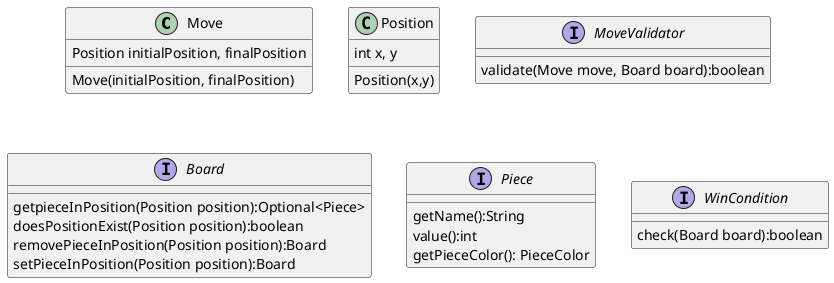 @startuml Chess
class Move
Move : Position initialPosition, finalPosition
Move : Move(initialPosition, finalPosition)

class Position
Position : int x, y
Position : Position(x,y)

interface MoveValidator
MoveValidator : validate(Move move, Board board):boolean

' Piece Handler
interface Board
Board : getpieceInPosition(Position position):Optional<Piece>
Board : doesPositionExist(Position position):boolean
Board : removePieceInPosition(Position position):Board
Board : setPieceInPosition(Position position):Board

interface Piece
Piece : getName():String
Piece : value():int
Piece : getPieceColor(): PieceColor

interface WinCondition
WinCondition : check(Board board):boolean

@enduml